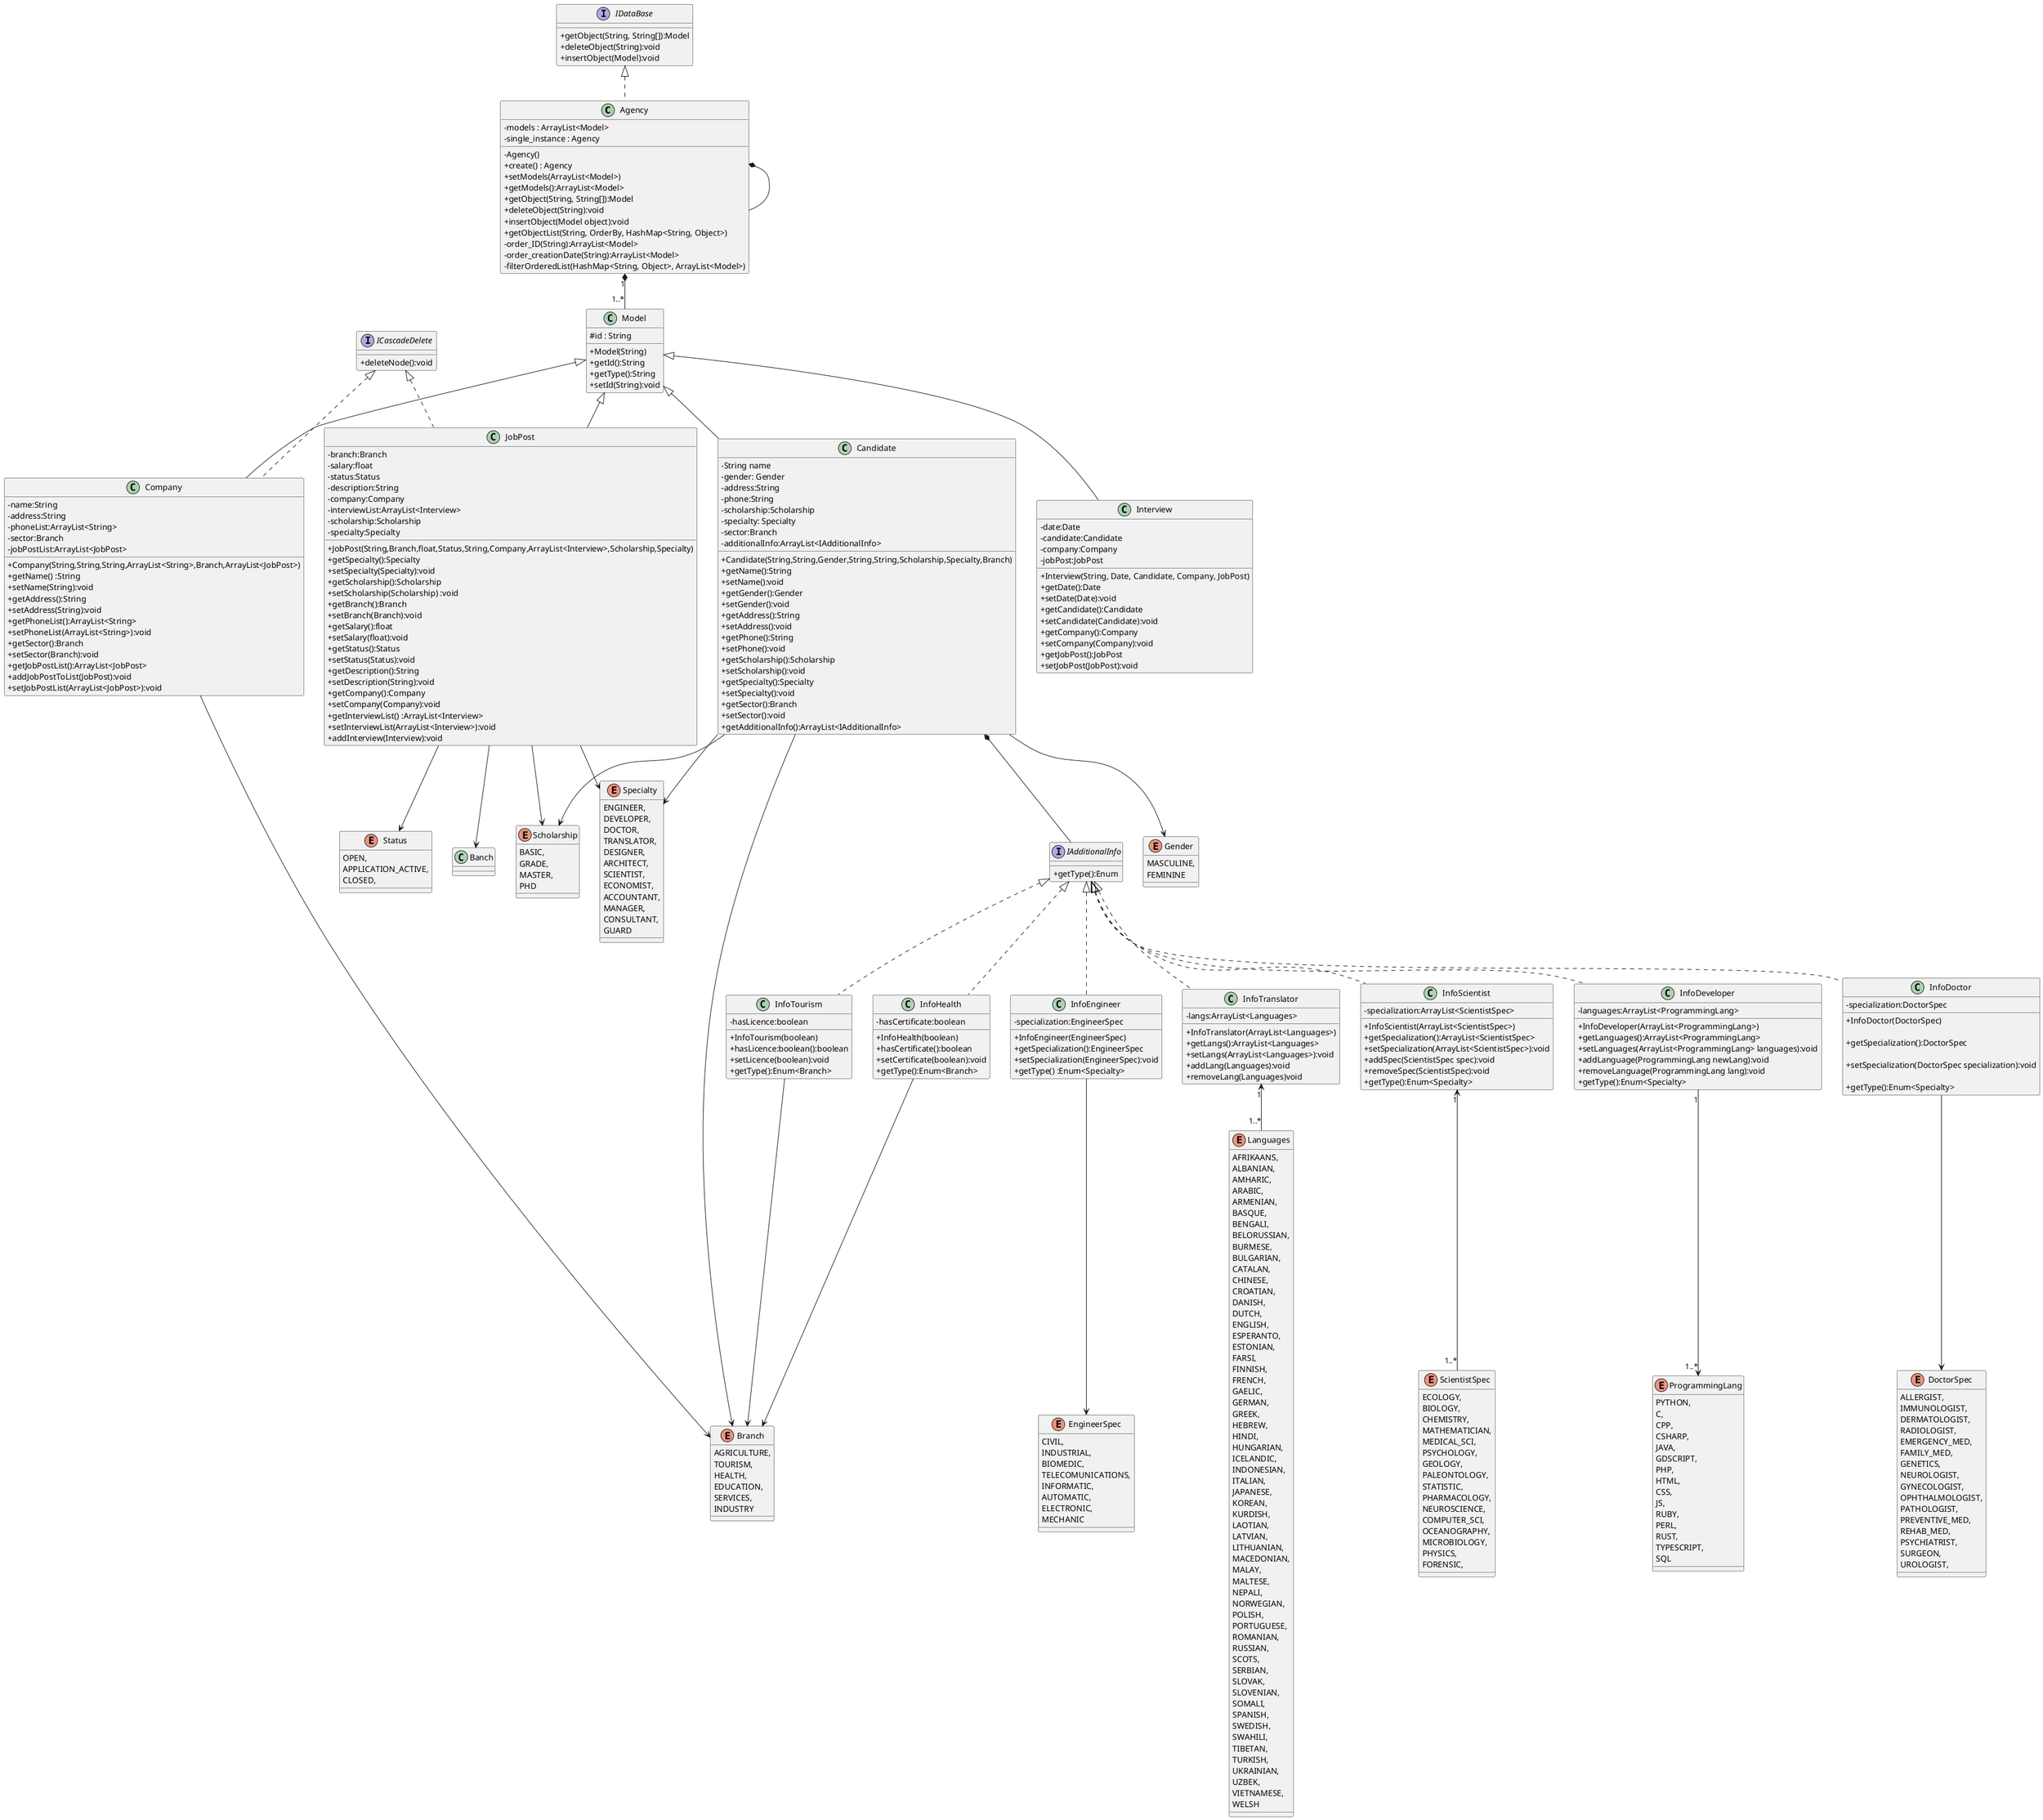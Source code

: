 @startuml
skinparam classAttributeIconSize 0
class Agency implements IDataBase{
- models : ArrayList<Model>
- single_instance : Agency
- Agency()
+create() : Agency
+setModels(ArrayList<Model>)
+getModels():ArrayList<Model>
+getObject(String, String[]):Model
+deleteObject(String):void
+insertObject(Model object):void
+getObjectList(String, OrderBy, HashMap<String, Object>)
-order_ID(String):ArrayList<Model>
-order_creationDate(String):ArrayList<Model>
-filterOrderedList(HashMap<String, Object>, ArrayList<Model>)
}

interface IDataBase{
+ getObject(String, String[]):Model
+ deleteObject(String):void
+insertObject(Model):void

}
interface IAdditionalInfo{
+getType():Enum
}
interface ICascadeDelete {
    +deleteNode():void
}
class Model{
# id : String
+Model(String)
+getId():String
+getType():String
+setId(String):void
}

class Candidate extends Model{
-String name
-gender: Gender
-address:String
-phone:String
-scholarship:Scholarship
-specialty: Specialty
-sector:Branch
-additionalInfo:ArrayList<IAdditionalInfo>
+Candidate(String,String,Gender,String,String,Scholarship,Specialty,Branch)
+getName():String
+setName():void
+getGender():Gender
+setGender():void
+getAddress():String
+setAddress():void
+getPhone():String
+setPhone():void
+getScholarship():Scholarship
+setScholarship():void
+getSpecialty():Specialty
+setSpecialty():void
+getSector():Branch
+setSector():void
+getAdditionalInfo():ArrayList<IAdditionalInfo>
}

class Company extends Model implements ICascadeDelete{
-name:String
-address:String
-phoneList:ArrayList<String>
-sector:Branch
-jobPostList:ArrayList<JobPost>
+Company(String,String,String,ArrayList<String>,Branch,ArrayList<JobPost>)
+getName() :String
+setName(String):void
+ getAddress():String
+ setAddress(String):void
+ getPhoneList():ArrayList<String>
+ setPhoneList(ArrayList<String>):void
+ getSector():Branch
+ setSector(Branch):void
+ getJobPostList():ArrayList<JobPost>
+ addJobPostToList(JobPost):void
+setJobPostList(ArrayList<JobPost>):void
}


class InfoDeveloper implements IAdditionalInfo{
-languages:ArrayList<ProgrammingLang>
+InfoDeveloper(ArrayList<ProgrammingLang>)
+ getLanguages():ArrayList<ProgrammingLang>
+ setLanguages(ArrayList<ProgrammingLang> languages):void
+ addLanguage(ProgrammingLang newLang):void
+ removeLanguage(ProgrammingLang lang):void
+ getType():Enum<Specialty>
}


class InfoDoctor implements IAdditionalInfo{
    -  specialization:DoctorSpec

    + InfoDoctor(DoctorSpec)

    +  getSpecialization():DoctorSpec

    +  setSpecialization(DoctorSpec specialization):void

    +  getType():Enum<Specialty>
}

 class InfoEngineer implements IAdditionalInfo{
    - specialization:EngineerSpec
    + InfoEngineer(EngineerSpec)
    +  getSpecialization():EngineerSpec
    +  setSpecialization(EngineerSpec):void
    + getType() :Enum<Specialty>
}

 class InfoHealth implements IAdditionalInfo{
    -  hasCertificate:boolean
    + InfoHealth(boolean)
    +  hasCertificate():boolean
    +  setCertificate(boolean):void
    +  getType():Enum<Branch>
}
 class InfoTourism implements IAdditionalInfo{
    -  hasLicence:boolean
    + InfoTourism(boolean)
    +  hasLicence:boolean():boolean
    +  setLicence(boolean):void
    +  getType():Enum<Branch>
}


class Interview extends Model{
    -  date:Date
    -  candidate:Candidate
    -  company:Company
    -  jobPost:JobPost
    + Interview(String, Date, Candidate, Company, JobPost)
    +  getDate():Date
    +  setDate(Date):void
    +  getCandidate():Candidate
    +  setCandidate(Candidate):void
    +  getCompany():Company
    +  setCompany(Company):void
    +  getJobPost():JobPost
    +  setJobPost(JobPost):void
}


 class JobPost extends Model implements ICascadeDelete{
    -  branch:Branch
    -  salary:float
    -  status:Status
    -  description:String
    -  company:Company
    -  interviewList:ArrayList<Interview>
    -  scholarship:Scholarship
    -  specialty:Specialty
    + JobPost(String,Branch,float,Status,String,Company,ArrayList<Interview>,Scholarship,Specialty)
    +  getSpecialty():Specialty
    +  setSpecialty(Specialty):void
    +  getScholarship():Scholarship
    +  setScholarship(Scholarship) :void
    +  getBranch():Branch
    +  setBranch(Branch):void
    +  getSalary():float
    +  setSalary(float):void
    +  getStatus():Status
    +  setStatus(Status):void
    +  getDescription():String
    +  setDescription(String):void
    +  getCompany():Company
    +  setCompany(Company):void
    + getInterviewList() :ArrayList<Interview>
    +  setInterviewList(ArrayList<Interview>):void
    +  addInterview(Interview):void
}

class InfoTranslator implements IAdditionalInfo{
    -  langs:ArrayList<Languages>
    + InfoTranslator(ArrayList<Languages>)
    + getLangs():ArrayList<Languages>
    +  setLangs(ArrayList<Languages>):void
    +  addLang(Languages):void
    +  removeLang(Languages)void
}

 class InfoScientist implements IAdditionalInfo{
    - specialization:ArrayList<ScientistSpec>
    + InfoScientist(ArrayList<ScientistSpec>)
    +  getSpecialization():ArrayList<ScientistSpec>
    +  setSpecialization(ArrayList<ScientistSpec>):void
    +  addSpec(ScientistSpec spec):void
    +  removeSpec(ScientistSpec):void
    +  getType():Enum<Specialty>
}



enum Branch {
    AGRICULTURE,
    TOURISM,
    HEALTH,
    EDUCATION,
    SERVICES,
    INDUSTRY
}

enum DoctorSpec {
    ALLERGIST,
    IMMUNOLOGIST,
    DERMATOLOGIST,
    RADIOLOGIST,
    EMERGENCY_MED,
    FAMILY_MED,
    GENETICS,
    NEUROLOGIST,
    GYNECOLOGIST,
    OPHTHALMOLOGIST,
    PATHOLOGIST,
    PREVENTIVE_MED,
    REHAB_MED,
    PSYCHIATRIST,
    SURGEON,
    UROLOGIST,
}
enum EngineerSpec {
    CIVIL,
    INDUSTRIAL,
    BIOMEDIC,
    TELECOMUNICATIONS,
    INFORMATIC,
    AUTOMATIC,
    ELECTRONIC,
    MECHANIC
}
enum Gender {
    MASCULINE,
    FEMININE
}
enum Languages {
    AFRIKAANS,
    ALBANIAN,
    AMHARIC,
    ARABIC,
    ARMENIAN,
    BASQUE,
    BENGALI,
    BELORUSSIAN,
    BURMESE,
    BULGARIAN,
    CATALAN,
    CHINESE,
    CROATIAN,
    DANISH,
    DUTCH,
    ENGLISH,
    ESPERANTO,
    ESTONIAN,
    FARSI,
    FINNISH,
    FRENCH,
    GAELIC,
    GERMAN,
    GREEK,
    HEBREW,
    HINDI,
    HUNGARIAN,
    ICELANDIC,
    INDONESIAN,
    ITALIAN,
    JAPANESE,
    KOREAN,
    KURDISH,
    LAOTIAN,
    LATVIAN,
    LITHUANIAN,
    MACEDONIAN,
    MALAY,
    MALTESE,
    NEPALI,
    NORWEGIAN,
    POLISH,
    PORTUGUESE,
    ROMANIAN,
    RUSSIAN,
    SCOTS,
    SERBIAN,
    SLOVAK,
    SLOVENIAN,
    SOMALI,
    SPANISH,
    SWEDISH,
    SWAHILI,
    TIBETAN,
    TURKISH,
    UKRAINIAN,
    UZBEK,
    VIETNAMESE,
    WELSH
}

enum ProgrammingLang {
    PYTHON,
    C,
    CPP,
    CSHARP,
    JAVA,
    GDSCRIPT,
    PHP,
    HTML,
    CSS,
    JS,
    RUBY,
    PERL,
    RUST,
    TYPESCRIPT,
    SQL

}
enum Scholarship {
    BASIC,
    GRADE,
    MASTER,
    PHD
}

enum ScientistSpec {
    ECOLOGY,
    BIOLOGY,
    CHEMISTRY,
    MATHEMATICIAN,
    MEDICAL_SCI,
    PSYCHOLOGY,
    GEOLOGY,
    PALEONTOLOGY,
    STATISTIC,
    PHARMACOLOGY,
    NEUROSCIENCE,
    COMPUTER_SCI,
    OCEANOGRAPHY,
    MICROBIOLOGY,
    PHYSICS,
    FORENSIC,

}
enum Specialty {
    ENGINEER,
    DEVELOPER,
    DOCTOR,
    TRANSLATOR,
    DESIGNER,
    ARCHITECT,
    SCIENTIST,
    ECONOMIST,
    ACCOUNTANT,
    MANAGER,
    CONSULTANT,
    GUARD
}
enum  Status {
    OPEN,
    APPLICATION_ACTIVE,
    CLOSED,
}



Candidate --> Gender
Candidate --> Scholarship
Candidate --> Specialty
Candidate --> Branch
InfoHealth--> Branch
InfoTourism --> Branch
JobPost--> Banch
JobPost--> Status
JobPost--> Scholarship
JobPost--> Specialty
Company --> Branch

InfoDeveloper"1" --> "1..*"ProgrammingLang
InfoTranslator"1" <--"1..*"Languages
InfoScientist"1" <--"1..*"ScientistSpec

InfoDoctor --> DoctorSpec
InfoEngineer --> EngineerSpec
Agency"1" *-- "1..*"Model
Agency *-- Agency
Candidate *-- IAdditionalInfo
@enduml